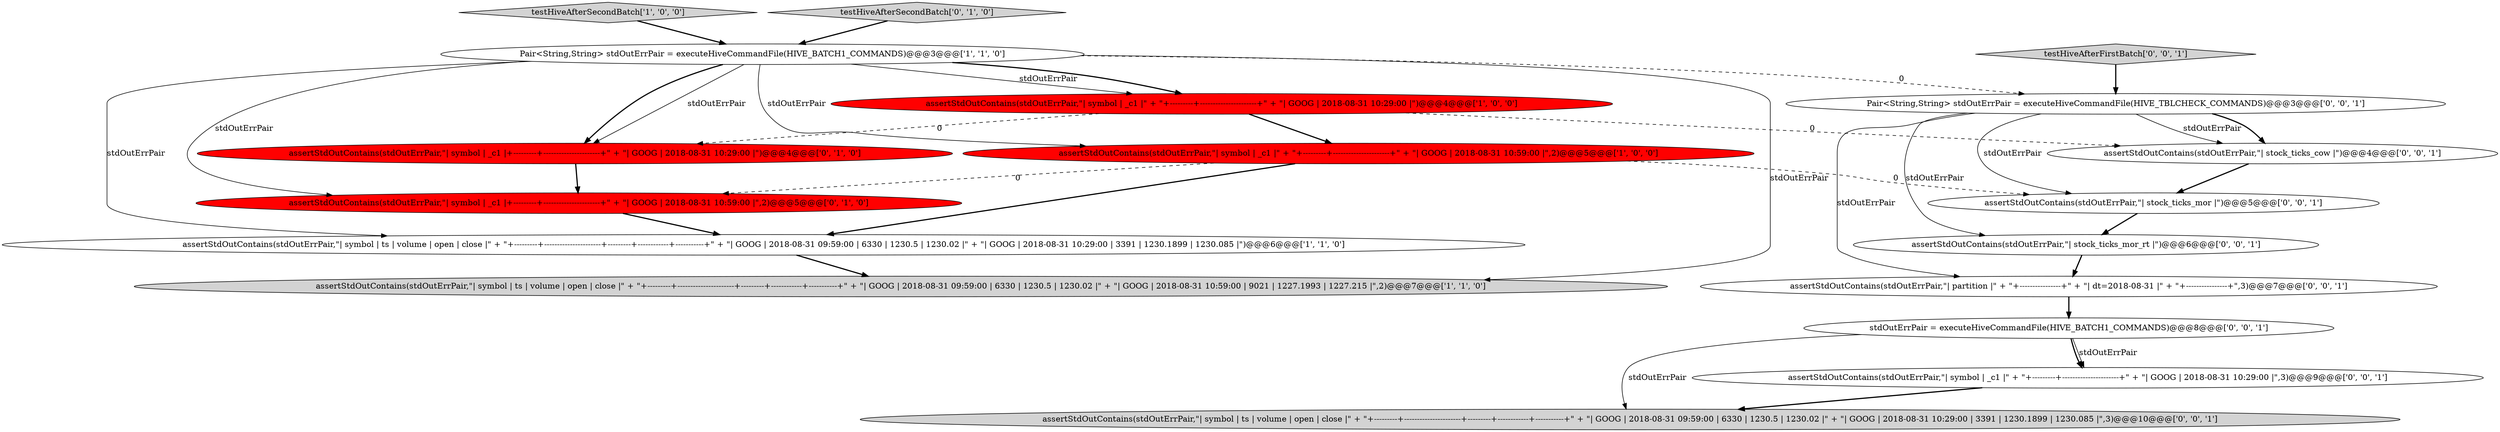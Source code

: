 digraph {
8 [style = filled, label = "assertStdOutContains(stdOutErrPair,\"| symbol | _c1 |+---------+----------------------+\" + \"| GOOG | 2018-08-31 10:59:00 |\",2)@@@5@@@['0', '1', '0']", fillcolor = red, shape = ellipse image = "AAA1AAABBB2BBB"];
3 [style = filled, label = "testHiveAfterSecondBatch['1', '0', '0']", fillcolor = lightgray, shape = diamond image = "AAA0AAABBB1BBB"];
5 [style = filled, label = "Pair<String,String> stdOutErrPair = executeHiveCommandFile(HIVE_BATCH1_COMMANDS)@@@3@@@['1', '1', '0']", fillcolor = white, shape = ellipse image = "AAA0AAABBB1BBB"];
6 [style = filled, label = "testHiveAfterSecondBatch['0', '1', '0']", fillcolor = lightgray, shape = diamond image = "AAA0AAABBB2BBB"];
10 [style = filled, label = "Pair<String,String> stdOutErrPair = executeHiveCommandFile(HIVE_TBLCHECK_COMMANDS)@@@3@@@['0', '0', '1']", fillcolor = white, shape = ellipse image = "AAA0AAABBB3BBB"];
17 [style = filled, label = "assertStdOutContains(stdOutErrPair,\"| partition |\" + \"+----------------+\" + \"| dt=2018-08-31 |\" + \"+----------------+\",3)@@@7@@@['0', '0', '1']", fillcolor = white, shape = ellipse image = "AAA0AAABBB3BBB"];
11 [style = filled, label = "assertStdOutContains(stdOutErrPair,\"| stock_ticks_cow |\")@@@4@@@['0', '0', '1']", fillcolor = white, shape = ellipse image = "AAA0AAABBB3BBB"];
1 [style = filled, label = "assertStdOutContains(stdOutErrPair,\"| symbol | _c1 |\" + \"+---------+----------------------+\" + \"| GOOG | 2018-08-31 10:59:00 |\",2)@@@5@@@['1', '0', '0']", fillcolor = red, shape = ellipse image = "AAA1AAABBB1BBB"];
13 [style = filled, label = "assertStdOutContains(stdOutErrPair,\"| stock_ticks_mor_rt |\")@@@6@@@['0', '0', '1']", fillcolor = white, shape = ellipse image = "AAA0AAABBB3BBB"];
9 [style = filled, label = "stdOutErrPair = executeHiveCommandFile(HIVE_BATCH1_COMMANDS)@@@8@@@['0', '0', '1']", fillcolor = white, shape = ellipse image = "AAA0AAABBB3BBB"];
4 [style = filled, label = "assertStdOutContains(stdOutErrPair,\"| symbol | ts | volume | open | close |\" + \"+---------+----------------------+---------+------------+-----------+\" + \"| GOOG | 2018-08-31 09:59:00 | 6330 | 1230.5 | 1230.02 |\" + \"| GOOG | 2018-08-31 10:59:00 | 9021 | 1227.1993 | 1227.215 |\",2)@@@7@@@['1', '1', '0']", fillcolor = lightgray, shape = ellipse image = "AAA0AAABBB1BBB"];
2 [style = filled, label = "assertStdOutContains(stdOutErrPair,\"| symbol | ts | volume | open | close |\" + \"+---------+----------------------+---------+------------+-----------+\" + \"| GOOG | 2018-08-31 09:59:00 | 6330 | 1230.5 | 1230.02 |\" + \"| GOOG | 2018-08-31 10:29:00 | 3391 | 1230.1899 | 1230.085 |\")@@@6@@@['1', '1', '0']", fillcolor = white, shape = ellipse image = "AAA0AAABBB1BBB"];
12 [style = filled, label = "testHiveAfterFirstBatch['0', '0', '1']", fillcolor = lightgray, shape = diamond image = "AAA0AAABBB3BBB"];
16 [style = filled, label = "assertStdOutContains(stdOutErrPair,\"| stock_ticks_mor |\")@@@5@@@['0', '0', '1']", fillcolor = white, shape = ellipse image = "AAA0AAABBB3BBB"];
7 [style = filled, label = "assertStdOutContains(stdOutErrPair,\"| symbol | _c1 |+---------+----------------------+\" + \"| GOOG | 2018-08-31 10:29:00 |\")@@@4@@@['0', '1', '0']", fillcolor = red, shape = ellipse image = "AAA1AAABBB2BBB"];
14 [style = filled, label = "assertStdOutContains(stdOutErrPair,\"| symbol | _c1 |\" + \"+---------+----------------------+\" + \"| GOOG | 2018-08-31 10:29:00 |\",3)@@@9@@@['0', '0', '1']", fillcolor = white, shape = ellipse image = "AAA0AAABBB3BBB"];
15 [style = filled, label = "assertStdOutContains(stdOutErrPair,\"| symbol | ts | volume | open | close |\" + \"+---------+----------------------+---------+------------+-----------+\" + \"| GOOG | 2018-08-31 09:59:00 | 6330 | 1230.5 | 1230.02 |\" + \"| GOOG | 2018-08-31 10:29:00 | 3391 | 1230.1899 | 1230.085 |\",3)@@@10@@@['0', '0', '1']", fillcolor = lightgray, shape = ellipse image = "AAA0AAABBB3BBB"];
0 [style = filled, label = "assertStdOutContains(stdOutErrPair,\"| symbol | _c1 |\" + \"+---------+----------------------+\" + \"| GOOG | 2018-08-31 10:29:00 |\")@@@4@@@['1', '0', '0']", fillcolor = red, shape = ellipse image = "AAA1AAABBB1BBB"];
9->15 [style = solid, label="stdOutErrPair"];
11->16 [style = bold, label=""];
5->0 [style = solid, label="stdOutErrPair"];
16->13 [style = bold, label=""];
10->17 [style = solid, label="stdOutErrPair"];
5->2 [style = solid, label="stdOutErrPair"];
10->16 [style = solid, label="stdOutErrPair"];
17->9 [style = bold, label=""];
0->11 [style = dashed, label="0"];
7->8 [style = bold, label=""];
2->4 [style = bold, label=""];
5->7 [style = solid, label="stdOutErrPair"];
10->13 [style = solid, label="stdOutErrPair"];
6->5 [style = bold, label=""];
5->1 [style = solid, label="stdOutErrPair"];
3->5 [style = bold, label=""];
13->17 [style = bold, label=""];
12->10 [style = bold, label=""];
9->14 [style = solid, label="stdOutErrPair"];
5->4 [style = solid, label="stdOutErrPair"];
5->0 [style = bold, label=""];
8->2 [style = bold, label=""];
5->10 [style = dashed, label="0"];
1->16 [style = dashed, label="0"];
0->1 [style = bold, label=""];
9->14 [style = bold, label=""];
5->7 [style = bold, label=""];
1->8 [style = dashed, label="0"];
14->15 [style = bold, label=""];
1->2 [style = bold, label=""];
10->11 [style = solid, label="stdOutErrPair"];
0->7 [style = dashed, label="0"];
5->8 [style = solid, label="stdOutErrPair"];
10->11 [style = bold, label=""];
}
